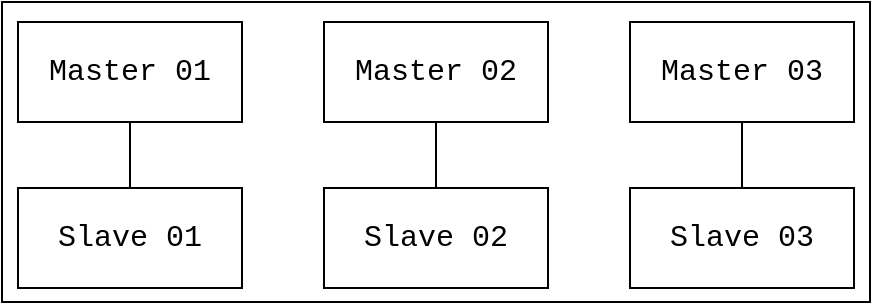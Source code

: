<mxfile version="14.4.3" type="device"><diagram id="APBGO6aOAN_e91pDq8Ko" name="第 1 页"><mxGraphModel dx="1106" dy="831" grid="0" gridSize="10" guides="1" tooltips="1" connect="1" arrows="1" fold="1" page="0" pageScale="1" pageWidth="827" pageHeight="1169" math="0" shadow="0"><root><mxCell id="0"/><mxCell id="1" parent="0"/><mxCell id="EmaodEP1g9S2aLhO5Lse-10" value="" style="rounded=0;whiteSpace=wrap;html=1;" vertex="1" parent="1"><mxGeometry x="131" y="328" width="434" height="150" as="geometry"/></mxCell><mxCell id="EmaodEP1g9S2aLhO5Lse-1" value="&lt;font face=&quot;Courier New&quot; style=&quot;font-size: 15px&quot;&gt;Master 01&lt;/font&gt;" style="rounded=0;whiteSpace=wrap;html=1;" vertex="1" parent="1"><mxGeometry x="139" y="338" width="112" height="50" as="geometry"/></mxCell><mxCell id="EmaodEP1g9S2aLhO5Lse-8" style="edgeStyle=orthogonalEdgeStyle;rounded=0;orthogonalLoop=1;jettySize=auto;html=1;entryX=0.5;entryY=0;entryDx=0;entryDy=0;endArrow=none;endFill=0;" edge="1" parent="1" source="EmaodEP1g9S2aLhO5Lse-2" target="EmaodEP1g9S2aLhO5Lse-5"><mxGeometry relative="1" as="geometry"/></mxCell><mxCell id="EmaodEP1g9S2aLhO5Lse-2" value="&lt;font face=&quot;Courier New&quot; style=&quot;font-size: 15px&quot;&gt;Master 02&lt;/font&gt;" style="rounded=0;whiteSpace=wrap;html=1;" vertex="1" parent="1"><mxGeometry x="292" y="338" width="112" height="50" as="geometry"/></mxCell><mxCell id="EmaodEP1g9S2aLhO5Lse-9" style="edgeStyle=orthogonalEdgeStyle;rounded=0;orthogonalLoop=1;jettySize=auto;html=1;entryX=0.5;entryY=0;entryDx=0;entryDy=0;endArrow=none;endFill=0;" edge="1" parent="1" source="EmaodEP1g9S2aLhO5Lse-3" target="EmaodEP1g9S2aLhO5Lse-6"><mxGeometry relative="1" as="geometry"/></mxCell><mxCell id="EmaodEP1g9S2aLhO5Lse-3" value="&lt;font face=&quot;Courier New&quot; style=&quot;font-size: 15px&quot;&gt;Master 03&lt;/font&gt;" style="rounded=0;whiteSpace=wrap;html=1;" vertex="1" parent="1"><mxGeometry x="445" y="338" width="112" height="50" as="geometry"/></mxCell><mxCell id="EmaodEP1g9S2aLhO5Lse-7" style="edgeStyle=orthogonalEdgeStyle;rounded=0;orthogonalLoop=1;jettySize=auto;html=1;entryX=0.5;entryY=1;entryDx=0;entryDy=0;endArrow=none;endFill=0;" edge="1" parent="1" source="EmaodEP1g9S2aLhO5Lse-4" target="EmaodEP1g9S2aLhO5Lse-1"><mxGeometry relative="1" as="geometry"/></mxCell><mxCell id="EmaodEP1g9S2aLhO5Lse-4" value="&lt;font face=&quot;Courier New&quot; style=&quot;font-size: 15px&quot;&gt;Slave 01&lt;/font&gt;" style="rounded=0;whiteSpace=wrap;html=1;" vertex="1" parent="1"><mxGeometry x="139" y="421" width="112" height="50" as="geometry"/></mxCell><mxCell id="EmaodEP1g9S2aLhO5Lse-5" value="&lt;span style=&quot;font-family: &amp;#34;courier new&amp;#34; ; font-size: 15px&quot;&gt;Slave 02&lt;/span&gt;" style="rounded=0;whiteSpace=wrap;html=1;" vertex="1" parent="1"><mxGeometry x="292" y="421" width="112" height="50" as="geometry"/></mxCell><mxCell id="EmaodEP1g9S2aLhO5Lse-6" value="&lt;span style=&quot;font-family: &amp;#34;courier new&amp;#34; ; font-size: 15px&quot;&gt;Slave 03&lt;/span&gt;" style="rounded=0;whiteSpace=wrap;html=1;" vertex="1" parent="1"><mxGeometry x="445" y="421" width="112" height="50" as="geometry"/></mxCell></root></mxGraphModel></diagram></mxfile>